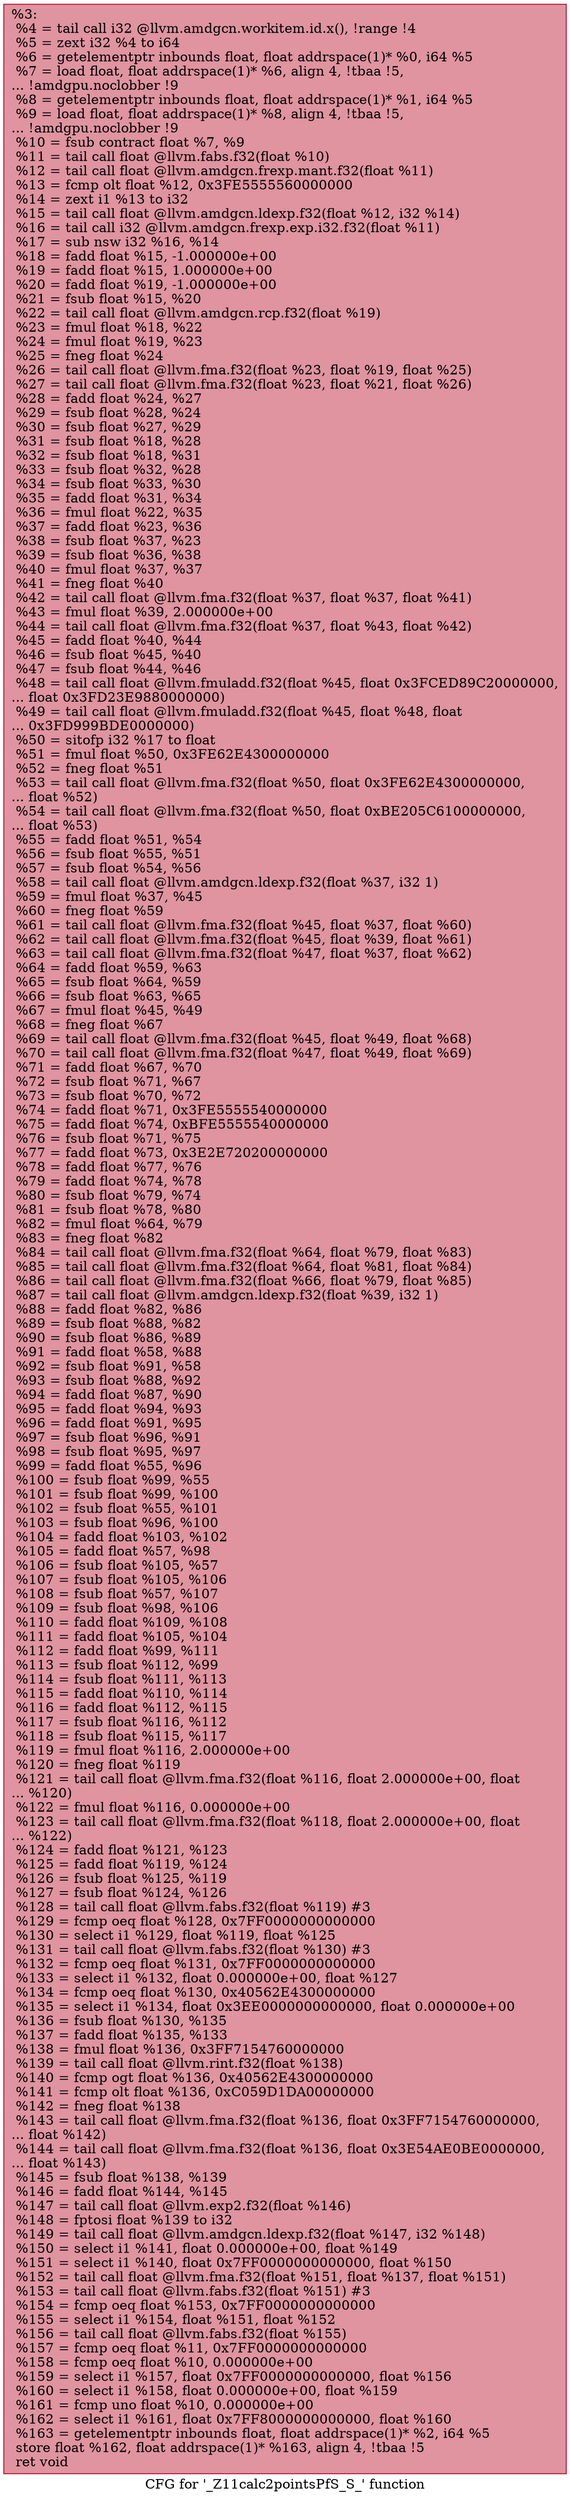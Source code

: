 digraph "CFG for '_Z11calc2pointsPfS_S_' function" {
	label="CFG for '_Z11calc2pointsPfS_S_' function";

	Node0x5a91b90 [shape=record,color="#b70d28ff", style=filled, fillcolor="#b70d2870",label="{%3:\l  %4 = tail call i32 @llvm.amdgcn.workitem.id.x(), !range !4\l  %5 = zext i32 %4 to i64\l  %6 = getelementptr inbounds float, float addrspace(1)* %0, i64 %5\l  %7 = load float, float addrspace(1)* %6, align 4, !tbaa !5,\l... !amdgpu.noclobber !9\l  %8 = getelementptr inbounds float, float addrspace(1)* %1, i64 %5\l  %9 = load float, float addrspace(1)* %8, align 4, !tbaa !5,\l... !amdgpu.noclobber !9\l  %10 = fsub contract float %7, %9\l  %11 = tail call float @llvm.fabs.f32(float %10)\l  %12 = tail call float @llvm.amdgcn.frexp.mant.f32(float %11)\l  %13 = fcmp olt float %12, 0x3FE5555560000000\l  %14 = zext i1 %13 to i32\l  %15 = tail call float @llvm.amdgcn.ldexp.f32(float %12, i32 %14)\l  %16 = tail call i32 @llvm.amdgcn.frexp.exp.i32.f32(float %11)\l  %17 = sub nsw i32 %16, %14\l  %18 = fadd float %15, -1.000000e+00\l  %19 = fadd float %15, 1.000000e+00\l  %20 = fadd float %19, -1.000000e+00\l  %21 = fsub float %15, %20\l  %22 = tail call float @llvm.amdgcn.rcp.f32(float %19)\l  %23 = fmul float %18, %22\l  %24 = fmul float %19, %23\l  %25 = fneg float %24\l  %26 = tail call float @llvm.fma.f32(float %23, float %19, float %25)\l  %27 = tail call float @llvm.fma.f32(float %23, float %21, float %26)\l  %28 = fadd float %24, %27\l  %29 = fsub float %28, %24\l  %30 = fsub float %27, %29\l  %31 = fsub float %18, %28\l  %32 = fsub float %18, %31\l  %33 = fsub float %32, %28\l  %34 = fsub float %33, %30\l  %35 = fadd float %31, %34\l  %36 = fmul float %22, %35\l  %37 = fadd float %23, %36\l  %38 = fsub float %37, %23\l  %39 = fsub float %36, %38\l  %40 = fmul float %37, %37\l  %41 = fneg float %40\l  %42 = tail call float @llvm.fma.f32(float %37, float %37, float %41)\l  %43 = fmul float %39, 2.000000e+00\l  %44 = tail call float @llvm.fma.f32(float %37, float %43, float %42)\l  %45 = fadd float %40, %44\l  %46 = fsub float %45, %40\l  %47 = fsub float %44, %46\l  %48 = tail call float @llvm.fmuladd.f32(float %45, float 0x3FCED89C20000000,\l... float 0x3FD23E9880000000)\l  %49 = tail call float @llvm.fmuladd.f32(float %45, float %48, float\l... 0x3FD999BDE0000000)\l  %50 = sitofp i32 %17 to float\l  %51 = fmul float %50, 0x3FE62E4300000000\l  %52 = fneg float %51\l  %53 = tail call float @llvm.fma.f32(float %50, float 0x3FE62E4300000000,\l... float %52)\l  %54 = tail call float @llvm.fma.f32(float %50, float 0xBE205C6100000000,\l... float %53)\l  %55 = fadd float %51, %54\l  %56 = fsub float %55, %51\l  %57 = fsub float %54, %56\l  %58 = tail call float @llvm.amdgcn.ldexp.f32(float %37, i32 1)\l  %59 = fmul float %37, %45\l  %60 = fneg float %59\l  %61 = tail call float @llvm.fma.f32(float %45, float %37, float %60)\l  %62 = tail call float @llvm.fma.f32(float %45, float %39, float %61)\l  %63 = tail call float @llvm.fma.f32(float %47, float %37, float %62)\l  %64 = fadd float %59, %63\l  %65 = fsub float %64, %59\l  %66 = fsub float %63, %65\l  %67 = fmul float %45, %49\l  %68 = fneg float %67\l  %69 = tail call float @llvm.fma.f32(float %45, float %49, float %68)\l  %70 = tail call float @llvm.fma.f32(float %47, float %49, float %69)\l  %71 = fadd float %67, %70\l  %72 = fsub float %71, %67\l  %73 = fsub float %70, %72\l  %74 = fadd float %71, 0x3FE5555540000000\l  %75 = fadd float %74, 0xBFE5555540000000\l  %76 = fsub float %71, %75\l  %77 = fadd float %73, 0x3E2E720200000000\l  %78 = fadd float %77, %76\l  %79 = fadd float %74, %78\l  %80 = fsub float %79, %74\l  %81 = fsub float %78, %80\l  %82 = fmul float %64, %79\l  %83 = fneg float %82\l  %84 = tail call float @llvm.fma.f32(float %64, float %79, float %83)\l  %85 = tail call float @llvm.fma.f32(float %64, float %81, float %84)\l  %86 = tail call float @llvm.fma.f32(float %66, float %79, float %85)\l  %87 = tail call float @llvm.amdgcn.ldexp.f32(float %39, i32 1)\l  %88 = fadd float %82, %86\l  %89 = fsub float %88, %82\l  %90 = fsub float %86, %89\l  %91 = fadd float %58, %88\l  %92 = fsub float %91, %58\l  %93 = fsub float %88, %92\l  %94 = fadd float %87, %90\l  %95 = fadd float %94, %93\l  %96 = fadd float %91, %95\l  %97 = fsub float %96, %91\l  %98 = fsub float %95, %97\l  %99 = fadd float %55, %96\l  %100 = fsub float %99, %55\l  %101 = fsub float %99, %100\l  %102 = fsub float %55, %101\l  %103 = fsub float %96, %100\l  %104 = fadd float %103, %102\l  %105 = fadd float %57, %98\l  %106 = fsub float %105, %57\l  %107 = fsub float %105, %106\l  %108 = fsub float %57, %107\l  %109 = fsub float %98, %106\l  %110 = fadd float %109, %108\l  %111 = fadd float %105, %104\l  %112 = fadd float %99, %111\l  %113 = fsub float %112, %99\l  %114 = fsub float %111, %113\l  %115 = fadd float %110, %114\l  %116 = fadd float %112, %115\l  %117 = fsub float %116, %112\l  %118 = fsub float %115, %117\l  %119 = fmul float %116, 2.000000e+00\l  %120 = fneg float %119\l  %121 = tail call float @llvm.fma.f32(float %116, float 2.000000e+00, float\l... %120)\l  %122 = fmul float %116, 0.000000e+00\l  %123 = tail call float @llvm.fma.f32(float %118, float 2.000000e+00, float\l... %122)\l  %124 = fadd float %121, %123\l  %125 = fadd float %119, %124\l  %126 = fsub float %125, %119\l  %127 = fsub float %124, %126\l  %128 = tail call float @llvm.fabs.f32(float %119) #3\l  %129 = fcmp oeq float %128, 0x7FF0000000000000\l  %130 = select i1 %129, float %119, float %125\l  %131 = tail call float @llvm.fabs.f32(float %130) #3\l  %132 = fcmp oeq float %131, 0x7FF0000000000000\l  %133 = select i1 %132, float 0.000000e+00, float %127\l  %134 = fcmp oeq float %130, 0x40562E4300000000\l  %135 = select i1 %134, float 0x3EE0000000000000, float 0.000000e+00\l  %136 = fsub float %130, %135\l  %137 = fadd float %135, %133\l  %138 = fmul float %136, 0x3FF7154760000000\l  %139 = tail call float @llvm.rint.f32(float %138)\l  %140 = fcmp ogt float %136, 0x40562E4300000000\l  %141 = fcmp olt float %136, 0xC059D1DA00000000\l  %142 = fneg float %138\l  %143 = tail call float @llvm.fma.f32(float %136, float 0x3FF7154760000000,\l... float %142)\l  %144 = tail call float @llvm.fma.f32(float %136, float 0x3E54AE0BE0000000,\l... float %143)\l  %145 = fsub float %138, %139\l  %146 = fadd float %144, %145\l  %147 = tail call float @llvm.exp2.f32(float %146)\l  %148 = fptosi float %139 to i32\l  %149 = tail call float @llvm.amdgcn.ldexp.f32(float %147, i32 %148)\l  %150 = select i1 %141, float 0.000000e+00, float %149\l  %151 = select i1 %140, float 0x7FF0000000000000, float %150\l  %152 = tail call float @llvm.fma.f32(float %151, float %137, float %151)\l  %153 = tail call float @llvm.fabs.f32(float %151) #3\l  %154 = fcmp oeq float %153, 0x7FF0000000000000\l  %155 = select i1 %154, float %151, float %152\l  %156 = tail call float @llvm.fabs.f32(float %155)\l  %157 = fcmp oeq float %11, 0x7FF0000000000000\l  %158 = fcmp oeq float %10, 0.000000e+00\l  %159 = select i1 %157, float 0x7FF0000000000000, float %156\l  %160 = select i1 %158, float 0.000000e+00, float %159\l  %161 = fcmp uno float %10, 0.000000e+00\l  %162 = select i1 %161, float 0x7FF8000000000000, float %160\l  %163 = getelementptr inbounds float, float addrspace(1)* %2, i64 %5\l  store float %162, float addrspace(1)* %163, align 4, !tbaa !5\l  ret void\l}"];
}
